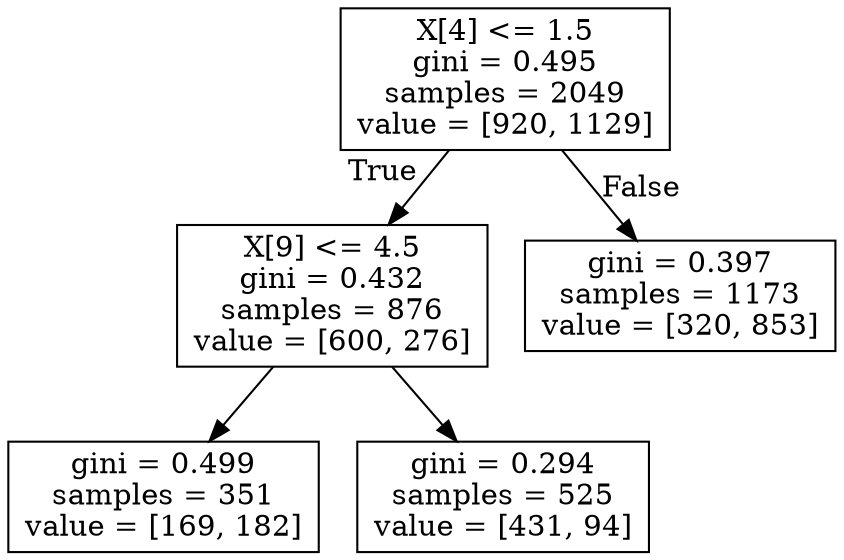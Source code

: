 digraph Tree {
node [shape=box] ;
0 [label="X[4] <= 1.5\ngini = 0.495\nsamples = 2049\nvalue = [920, 1129]"] ;
1 [label="X[9] <= 4.5\ngini = 0.432\nsamples = 876\nvalue = [600, 276]"] ;
0 -> 1 [labeldistance=2.5, labelangle=45, headlabel="True"] ;
3 [label="gini = 0.499\nsamples = 351\nvalue = [169, 182]"] ;
1 -> 3 ;
4 [label="gini = 0.294\nsamples = 525\nvalue = [431, 94]"] ;
1 -> 4 ;
2 [label="gini = 0.397\nsamples = 1173\nvalue = [320, 853]"] ;
0 -> 2 [labeldistance=2.5, labelangle=-45, headlabel="False"] ;
}